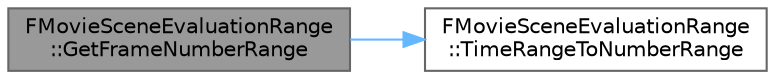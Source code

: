 digraph "FMovieSceneEvaluationRange::GetFrameNumberRange"
{
 // INTERACTIVE_SVG=YES
 // LATEX_PDF_SIZE
  bgcolor="transparent";
  edge [fontname=Helvetica,fontsize=10,labelfontname=Helvetica,labelfontsize=10];
  node [fontname=Helvetica,fontsize=10,shape=box,height=0.2,width=0.4];
  rankdir="LR";
  Node1 [id="Node000001",label="FMovieSceneEvaluationRange\l::GetFrameNumberRange",height=0.2,width=0.4,color="gray40", fillcolor="grey60", style="filled", fontcolor="black",tooltip="Get the range of frame numbers traversed over this evaluation range, not including partial frames."];
  Node1 -> Node2 [id="edge1_Node000001_Node000002",color="steelblue1",style="solid",tooltip=" "];
  Node2 [id="Node000002",label="FMovieSceneEvaluationRange\l::TimeRangeToNumberRange",height=0.2,width=0.4,color="grey40", fillcolor="white", style="filled",URL="$de/dda/structFMovieSceneEvaluationRange.html#af246912199f7522dc19b8680bb54e8fe",tooltip="Convert a frame time range to a frame number range comprising all the frame numbers traversed in the ..."];
}
